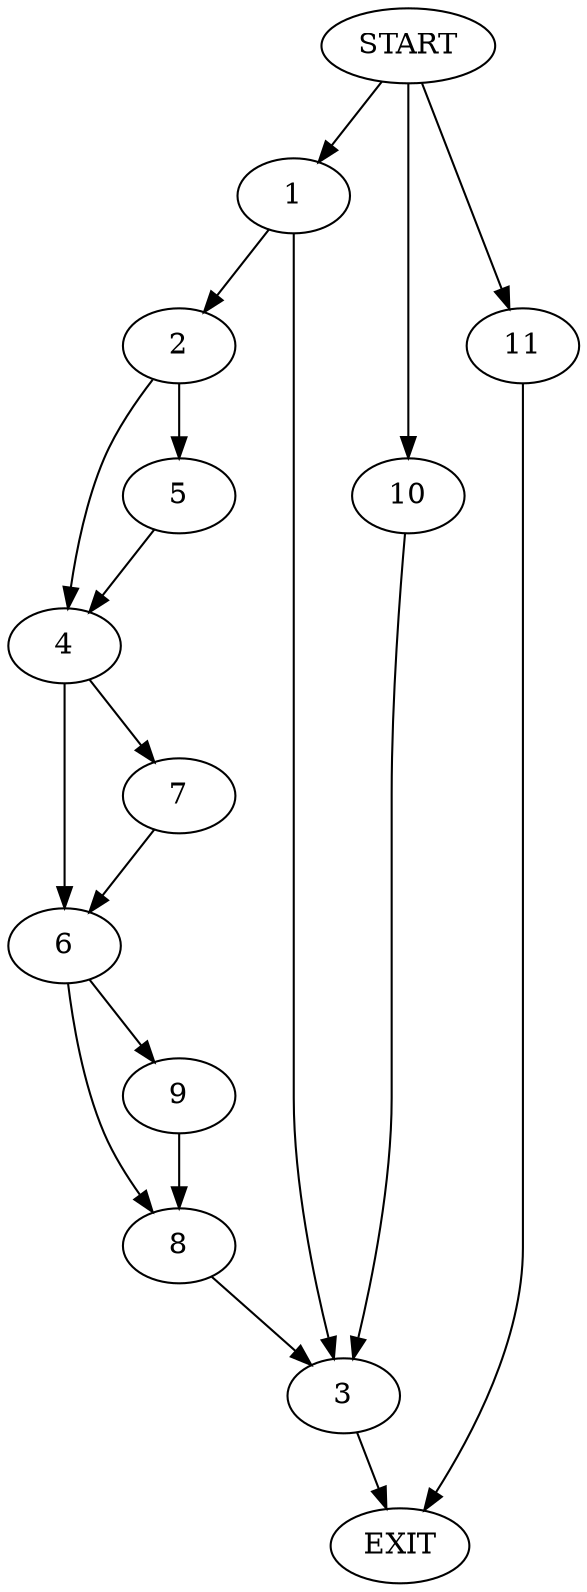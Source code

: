 digraph {
0 [label="START"]
12 [label="EXIT"]
0 -> 1
1 -> 2
1 -> 3
2 -> 4
2 -> 5
3 -> 12
4 -> 6
4 -> 7
5 -> 4
7 -> 6
6 -> 8
6 -> 9
8 -> 3
9 -> 8
0 -> 10
10 -> 3
0 -> 11
11 -> 12
}
